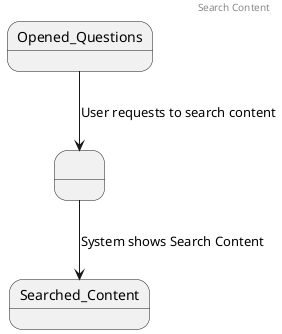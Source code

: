 @startuml

header Search Content

state " " as s1

Opened_Questions -down-> s1 : User requests to search content
s1 -down-> Searched_Content : System shows Search Content

@enduml